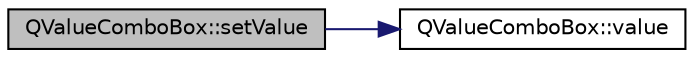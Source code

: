 digraph "QValueComboBox::setValue"
{
  edge [fontname="Helvetica",fontsize="10",labelfontname="Helvetica",labelfontsize="10"];
  node [fontname="Helvetica",fontsize="10",shape=record];
  rankdir="LR";
  Node8 [label="QValueComboBox::setValue",height=0.2,width=0.4,color="black", fillcolor="grey75", style="filled", fontcolor="black"];
  Node8 -> Node9 [color="midnightblue",fontsize="10",style="solid",fontname="Helvetica"];
  Node9 [label="QValueComboBox::value",height=0.2,width=0.4,color="black", fillcolor="white", style="filled",URL="$class_q_value_combo_box.html#a4ecb6352cec2cd8d33e8d0c67ce55f0f"];
}
